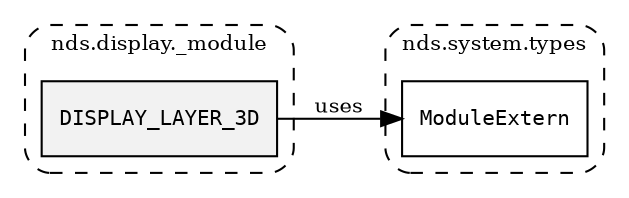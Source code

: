 /**
 * This dot file creates symbol collaboration diagram for DISPLAY_LAYER_3D.
 */
digraph ZSERIO
{
    node [shape=box, fontsize=10];
    rankdir="LR";
    fontsize=10;
    tooltip="DISPLAY_LAYER_3D collaboration diagram";

    subgraph "cluster_nds.display._module"
    {
        style="dashed, rounded";
        label="nds.display._module";
        tooltip="Package nds.display._module";
        href="../../../content/packages/nds.display._module.html#Package-nds-display-_module";
        target="_parent";

        "DISPLAY_LAYER_3D" [style="filled", fillcolor="#0000000D", target="_parent", label=<<font face="monospace"><table align="center" border="0" cellspacing="0" cellpadding="0"><tr><td href="../../../content/packages/nds.display._module.html#Constant-DISPLAY_LAYER_3D" title="Constant defined in nds.display._module">DISPLAY_LAYER_3D</td></tr></table></font>>];
    }

    subgraph "cluster_nds.system.types"
    {
        style="dashed, rounded";
        label="nds.system.types";
        tooltip="Package nds.system.types";
        href="../../../content/packages/nds.system.types.html#Package-nds-system-types";
        target="_parent";

        "ModuleExtern" [target="_parent", label=<<font face="monospace"><table align="center" border="0" cellspacing="0" cellpadding="0"><tr><td href="../../../content/packages/nds.system.types.html#Subtype-ModuleExtern" title="Subtype defined in nds.system.types">ModuleExtern</td></tr></table></font>>];
    }

    "DISPLAY_LAYER_3D" -> "ModuleExtern" [label="uses", fontsize=10];
}
